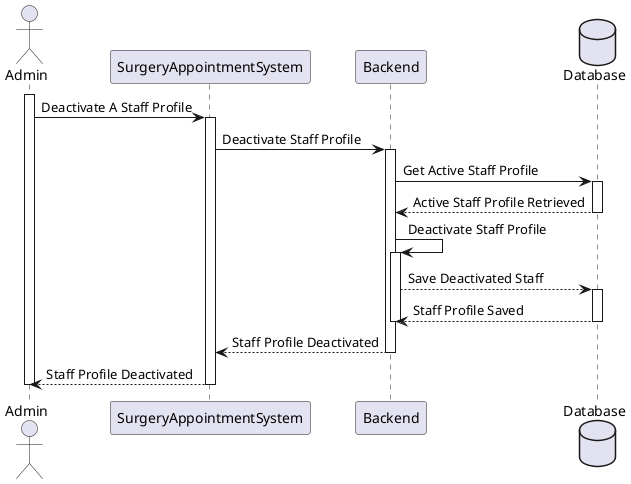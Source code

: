 ﻿@startuml
actor Admin
participant SurgeryAppointmentSystem
participant Backend
database Database

activate Admin

Admin -> SurgeryAppointmentSystem : Deactivate A Staff Profile
activate SurgeryAppointmentSystem

SurgeryAppointmentSystem -> Backend : Deactivate Staff Profile
activate Backend

Backend -> Database : Get Active Staff Profile
activate Database

Database --> Backend : Active Staff Profile Retrieved
deactivate Database

Backend -> Backend : Deactivate Staff Profile
activate Backend

Backend --> Database : Save Deactivated Staff
activate Database

Database --> Backend : Staff Profile Saved
deactivate Database
deactivate Backend

Backend --> SurgeryAppointmentSystem : Staff Profile Deactivated
deactivate Backend

SurgeryAppointmentSystem --> Admin : Staff Profile Deactivated
deactivate SurgeryAppointmentSystem

deactivate Admin

@enduml
